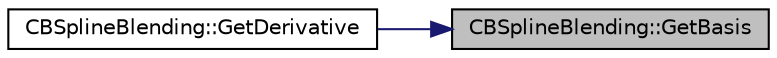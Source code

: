 digraph "CBSplineBlending::GetBasis"
{
 // LATEX_PDF_SIZE
  edge [fontname="Helvetica",fontsize="10",labelfontname="Helvetica",labelfontsize="10"];
  node [fontname="Helvetica",fontsize="10",shape=record];
  rankdir="RL";
  Node1 [label="CBSplineBlending::GetBasis",height=0.2,width=0.4,color="black", fillcolor="grey75", style="filled", fontcolor="black",tooltip="Returns the value of the i-th basis function and stores the values of the i+p basis functions in the ..."];
  Node1 -> Node2 [dir="back",color="midnightblue",fontsize="10",style="solid",fontname="Helvetica"];
  Node2 [label="CBSplineBlending::GetDerivative",height=0.2,width=0.4,color="black", fillcolor="white", style="filled",URL="$classCBSplineBlending.html#a10f8dabda4b2033ab9e37375d39410a5",tooltip="Returns the value of the derivative of the i-th basis function."];
}
